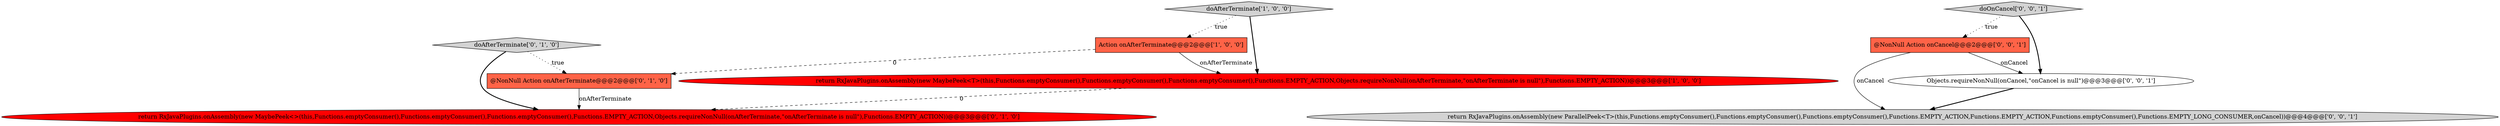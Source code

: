 digraph {
5 [style = filled, label = "doAfterTerminate['0', '1', '0']", fillcolor = lightgray, shape = diamond image = "AAA0AAABBB2BBB"];
1 [style = filled, label = "return RxJavaPlugins.onAssembly(new MaybePeek<T>(this,Functions.emptyConsumer(),Functions.emptyConsumer(),Functions.emptyConsumer(),Functions.EMPTY_ACTION,Objects.requireNonNull(onAfterTerminate,\"onAfterTerminate is null\"),Functions.EMPTY_ACTION))@@@3@@@['1', '0', '0']", fillcolor = red, shape = ellipse image = "AAA1AAABBB1BBB"];
9 [style = filled, label = "return RxJavaPlugins.onAssembly(new ParallelPeek<T>(this,Functions.emptyConsumer(),Functions.emptyConsumer(),Functions.emptyConsumer(),Functions.EMPTY_ACTION,Functions.EMPTY_ACTION,Functions.emptyConsumer(),Functions.EMPTY_LONG_CONSUMER,onCancel))@@@4@@@['0', '0', '1']", fillcolor = lightgray, shape = ellipse image = "AAA0AAABBB3BBB"];
7 [style = filled, label = "@NonNull Action onCancel@@@2@@@['0', '0', '1']", fillcolor = tomato, shape = box image = "AAA0AAABBB3BBB"];
4 [style = filled, label = "@NonNull Action onAfterTerminate@@@2@@@['0', '1', '0']", fillcolor = tomato, shape = box image = "AAA1AAABBB2BBB"];
2 [style = filled, label = "doAfterTerminate['1', '0', '0']", fillcolor = lightgray, shape = diamond image = "AAA0AAABBB1BBB"];
6 [style = filled, label = "doOnCancel['0', '0', '1']", fillcolor = lightgray, shape = diamond image = "AAA0AAABBB3BBB"];
8 [style = filled, label = "Objects.requireNonNull(onCancel,\"onCancel is null\")@@@3@@@['0', '0', '1']", fillcolor = white, shape = ellipse image = "AAA0AAABBB3BBB"];
3 [style = filled, label = "return RxJavaPlugins.onAssembly(new MaybePeek<>(this,Functions.emptyConsumer(),Functions.emptyConsumer(),Functions.emptyConsumer(),Functions.EMPTY_ACTION,Objects.requireNonNull(onAfterTerminate,\"onAfterTerminate is null\"),Functions.EMPTY_ACTION))@@@3@@@['0', '1', '0']", fillcolor = red, shape = ellipse image = "AAA1AAABBB2BBB"];
0 [style = filled, label = "Action onAfterTerminate@@@2@@@['1', '0', '0']", fillcolor = tomato, shape = box image = "AAA1AAABBB1BBB"];
5->3 [style = bold, label=""];
7->8 [style = solid, label="onCancel"];
4->3 [style = solid, label="onAfterTerminate"];
0->4 [style = dashed, label="0"];
0->1 [style = solid, label="onAfterTerminate"];
2->0 [style = dotted, label="true"];
1->3 [style = dashed, label="0"];
7->9 [style = solid, label="onCancel"];
2->1 [style = bold, label=""];
5->4 [style = dotted, label="true"];
6->8 [style = bold, label=""];
8->9 [style = bold, label=""];
6->7 [style = dotted, label="true"];
}

